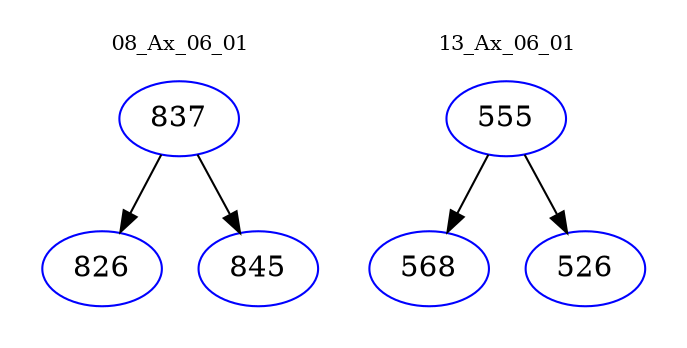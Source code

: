 digraph{
subgraph cluster_0 {
color = white
label = "08_Ax_06_01";
fontsize=10;
T0_837 [label="837", color="blue"]
T0_837 -> T0_826 [color="black"]
T0_826 [label="826", color="blue"]
T0_837 -> T0_845 [color="black"]
T0_845 [label="845", color="blue"]
}
subgraph cluster_1 {
color = white
label = "13_Ax_06_01";
fontsize=10;
T1_555 [label="555", color="blue"]
T1_555 -> T1_568 [color="black"]
T1_568 [label="568", color="blue"]
T1_555 -> T1_526 [color="black"]
T1_526 [label="526", color="blue"]
}
}
